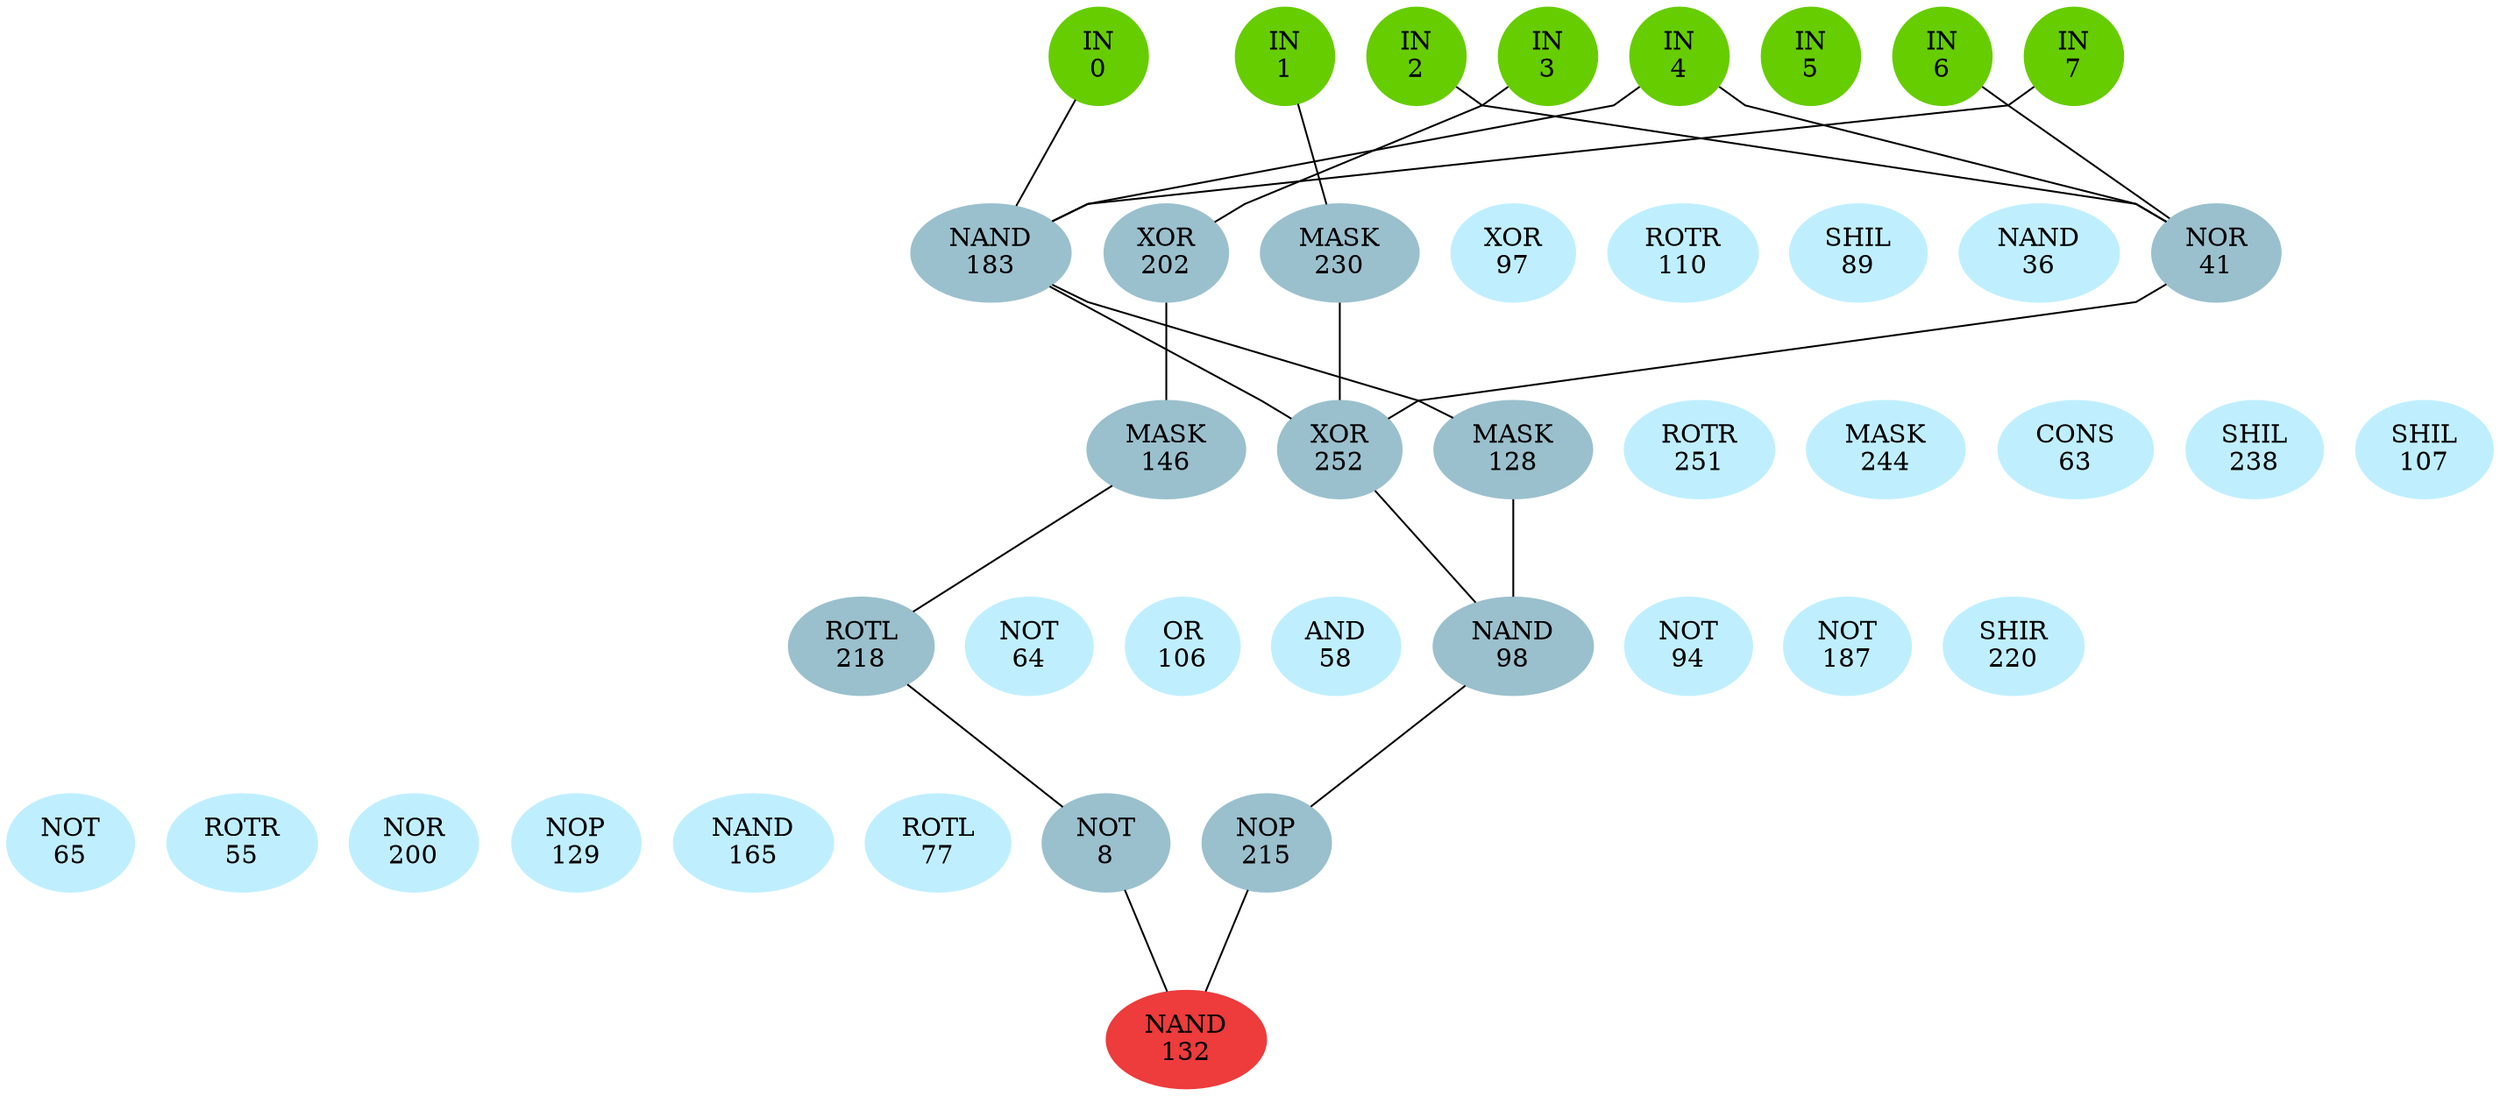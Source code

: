 graph EACircuit {
rankdir=BT;
ranksep=0.75;
ordering=out;
splines=polyline;
node [style=filled, color=lightblue2];

{ rank=same;
node [color=chartreuse3];
"-1_0"[label="IN\n0"];
node [color=chartreuse3];
"-1_1"[label="IN\n1"];
node [color=chartreuse3];
"-1_2"[label="IN\n2"];
node [color=chartreuse3];
"-1_3"[label="IN\n3"];
node [color=chartreuse3];
"-1_4"[label="IN\n4"];
node [color=chartreuse3];
"-1_5"[label="IN\n5"];
node [color=chartreuse3];
"-1_6"[label="IN\n6"];
node [color=chartreuse3];
"-1_7"[label="IN\n7"];
}
{ rank=same;
node [color=lightblue3];
"0_0"[label="NAND\n183"];
node [color=lightblue3];
"0_1"[label="XOR\n202"];
node [color=lightblue3];
"0_2"[label="MASK\n230"];
node [color=lightblue1];
"0_3"[label="XOR\n97"];
node [color=lightblue1];
"0_4"[label="ROTR\n110"];
node [color=lightblue1];
"0_5"[label="SHIL\n89"];
node [color=lightblue1];
"0_6"[label="NAND\n36"];
node [color=lightblue3];
"0_7"[label="NOR\n41"];
}
{ rank=same;
node [color=lightblue3];
"1_0"[label="MASK\n146"];
node [color=lightblue3];
"1_1"[label="XOR\n252"];
node [color=lightblue3];
"1_2"[label="MASK\n128"];
node [color=lightblue1];
"1_3"[label="ROTR\n251"];
node [color=lightblue1];
"1_4"[label="MASK\n244"];
node [color=lightblue1];
"1_5"[label="CONS\n63"];
node [color=lightblue1];
"1_6"[label="SHIL\n238"];
node [color=lightblue1];
"1_7"[label="SHIL\n107"];
}
{ rank=same;
node [color=lightblue3];
"2_0"[label="ROTL\n218"];
node [color=lightblue1];
"2_1"[label="NOT\n64"];
node [color=lightblue1];
"2_2"[label="OR\n106"];
node [color=lightblue1];
"2_3"[label="AND\n58"];
node [color=lightblue3];
"2_4"[label="NAND\n98"];
node [color=lightblue1];
"2_5"[label="NOT\n94"];
node [color=lightblue1];
"2_6"[label="NOT\n187"];
node [color=lightblue1];
"2_7"[label="SHIR\n220"];
}
{ rank=same;
node [color=lightblue1];
"3_0"[label="NOT\n65"];
node [color=lightblue1];
"3_1"[label="ROTR\n55"];
node [color=lightblue1];
"3_2"[label="NOR\n200"];
node [color=lightblue1];
"3_3"[label="NOP\n129"];
node [color=lightblue1];
"3_4"[label="NAND\n165"];
node [color=lightblue1];
"3_5"[label="ROTL\n77"];
node [color=lightblue3];
"3_6"[label="NOT\n8"];
node [color=lightblue3];
"3_7"[label="NOP\n215"];
}
{ rank=same;
node [color=brown2];
"4_0"[label="NAND\n132"];
}
edge[style=invis];
"-1_0" -- "-1_1" -- "-1_2" -- "-1_3" -- "-1_4" -- "-1_5" -- "-1_6" -- "-1_7";
"0_0" -- "0_1" -- "0_2" -- "0_3" -- "0_4" -- "0_5" -- "0_6" -- "0_7";
"1_0" -- "1_1" -- "1_2" -- "1_3" -- "1_4" -- "1_5" -- "1_6" -- "1_7";
"2_0" -- "2_1" -- "2_2" -- "2_3" -- "2_4" -- "2_5" -- "2_6" -- "2_7";
"3_0" -- "3_1" -- "3_2" -- "3_3" -- "3_4" -- "3_5" -- "3_6" -- "3_7";
"4_0" -- "4_0";
edge[style=solid];
"0_0" -- "-1_0";
"0_0" -- "-1_4";
"0_0" -- "-1_7";
"0_1" -- "-1_3";
"0_2" -- "-1_1";
"0_7" -- "-1_2";
"0_7" -- "-1_4";
"0_7" -- "-1_6";
"1_0" -- "0_1";
"1_1" -- "0_0";
"1_1" -- "0_2";
"1_1" -- "0_7";
"1_2" -- "0_0";
"2_0" -- "1_0";
"2_4" -- "1_1";
"2_4" -- "1_2";
"3_6" -- "2_0";
"3_7" -- "2_4";
"4_0" -- "3_6";
"4_0" -- "3_7";
}